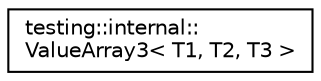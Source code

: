 digraph "Graphical Class Hierarchy"
{
  edge [fontname="Helvetica",fontsize="10",labelfontname="Helvetica",labelfontsize="10"];
  node [fontname="Helvetica",fontsize="10",shape=record];
  rankdir="LR";
  Node0 [label="testing::internal::\lValueArray3\< T1, T2, T3 \>",height=0.2,width=0.4,color="black", fillcolor="white", style="filled",URL="$classtesting_1_1internal_1_1ValueArray3.html"];
}
